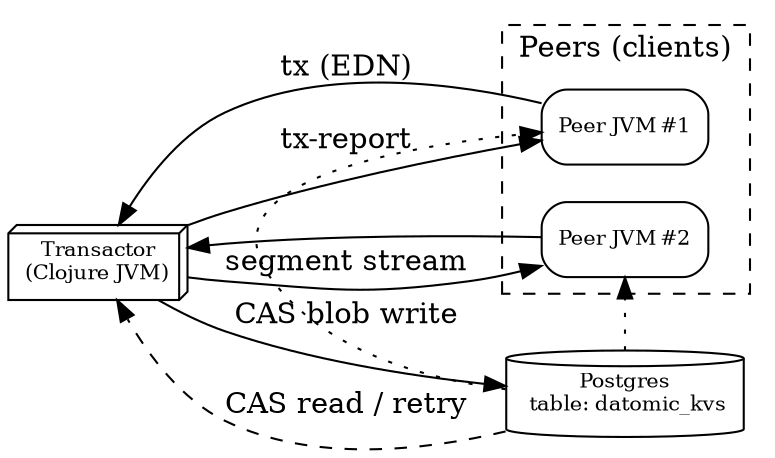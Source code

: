 // datomic.dot  ── classic Datomic architecture
digraph Datomic {
  rankdir=LR;
  node [shape=box, style=rounded, fontsize=10];

  subgraph clusterPeers {
    label = "Peers (clients)";
    style=dashed;
    Peer1 [label="Peer JVM #1"];
    Peer2 [label="Peer JVM #2"];
  }

  Transactor [shape=box3d, label="Transactor\n(Clojure JVM)"];
  Storage    [shape=cylinder, label="Postgres\n table: datomic_kvs"];

  // write path
  Peer1 -> Transactor [label="tx (EDN)"];
  Peer2 -> Transactor;
  Transactor -> Storage  [label="CAS blob write"];
  Storage    -> Transactor [style=dashed, label="CAS read / retry"];

  // read / sync
  Storage -> Peer1 [style=dotted, label="segment stream"];
  Storage -> Peer2 [style=dotted];
  Transactor -> Peer1 [label="tx-report"];
  Transactor -> Peer2;
}
